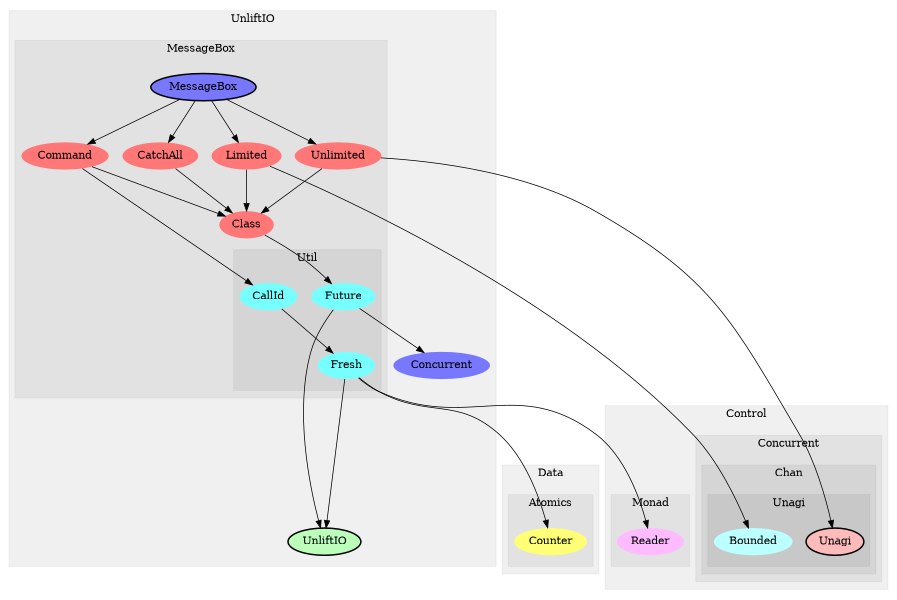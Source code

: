 digraph G {
size="6,4";
ratio="fill";
subgraph cluster_0 {
label="Control";
color="#0000000F";
style="filled";
subgraph cluster_1 {
label="Concurrent";
color="#0000000F";
style="filled";
subgraph cluster_2 {
label="Chan";
color="#0000000F";
style="filled";
subgraph cluster_3 {
label="Unagi";
color="#0000000F";
style="filled";
u14[label="Unagi",style="filled,bold",fillcolor="#ffbbbb"];
u12[label="Bounded",style="filled",fillcolor="#bbffff",penwidth="0"];

}

}

}
subgraph cluster_4 {
label="Monad";
color="#0000000F";
style="filled";
u7[label="Reader",style="filled",fillcolor="#ffbbff",penwidth="0"];

}

}
subgraph cluster_5 {
label="Data";
color="#0000000F";
style="filled";
subgraph cluster_6 {
label="Atomics";
color="#0000000F";
style="filled";
u10[label="Counter",style="filled",fillcolor="#ffff77",penwidth="0"];

}

}
subgraph cluster_7 {
label="UnliftIO";
color="#0000000F";
style="filled";
u3[label="UnliftIO",style="filled,bold",fillcolor="#bbffbb"];
u4[label="Concurrent",style="filled",fillcolor="#7777ff",penwidth="0"];
subgraph cluster_8 {
label="MessageBox";
color="#0000000F";
style="filled";
u0[label="MessageBox",style="filled,bold",fillcolor="#7777ff"];
u1[label="CatchAll",style="filled",fillcolor="#ff7777",penwidth="0"];
u5[label="Class",style="filled",fillcolor="#ff7777",penwidth="0"];
u6[label="Command",style="filled",fillcolor="#ff7777",penwidth="0"];
u11[label="Limited",style="filled",fillcolor="#ff7777",penwidth="0"];
u13[label="Unlimited",style="filled",fillcolor="#ff7777",penwidth="0"];
subgraph cluster_9 {
label="Util";
color="#0000000F";
style="filled";
u2[label="Future",style="filled",fillcolor="#77ffff",penwidth="0"];
u8[label="CallId",style="filled",fillcolor="#77ffff",penwidth="0"];
u9[label="Fresh",style="filled",fillcolor="#77ffff",penwidth="0"];

}

}

}
u0 -> u1;
u0 -> u6;
u0 -> u11;
u0 -> u13;
u1 -> u5;
u2 -> u3;
u2 -> u4;
u5 -> u2;
u6 -> u5;
u6 -> u8;
u8 -> u9;
u9 -> u3;
u9 -> u7;
u9 -> u10;
u11 -> u5;
u11 -> u12;
u13 -> u5;
u13 -> u14;

}
